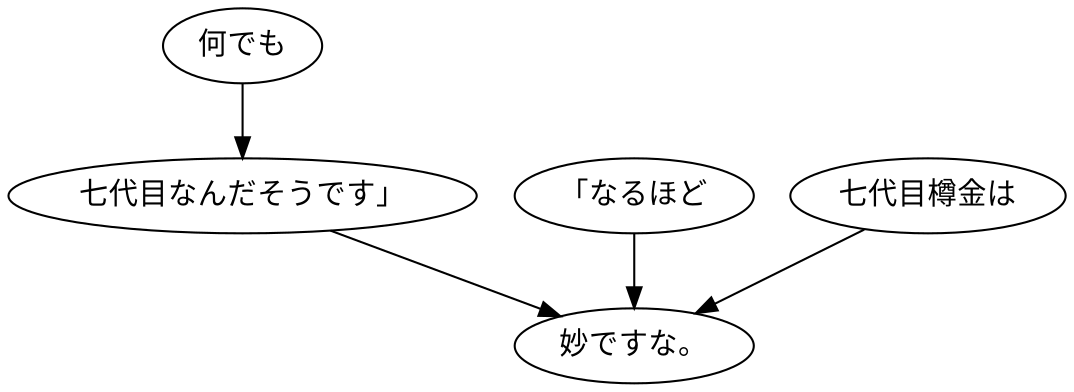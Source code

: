digraph graph1429 {
	node0 [label="何でも"];
	node1 [label="七代目なんだそうです」"];
	node2 [label="「なるほど"];
	node3 [label="七代目樽金は"];
	node4 [label="妙ですな。"];
	node0 -> node1;
	node1 -> node4;
	node2 -> node4;
	node3 -> node4;
}
